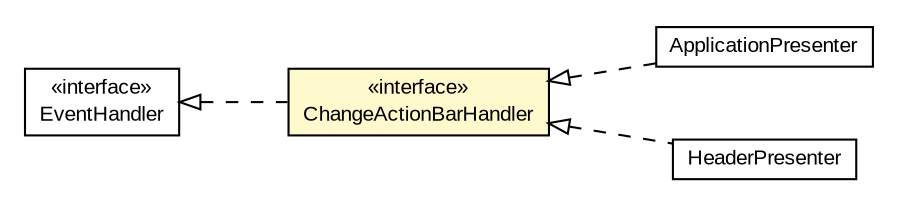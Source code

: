 #!/usr/local/bin/dot
#
# Class diagram 
# Generated by UMLGraph version R5_6-24-gf6e263 (http://www.umlgraph.org/)
#

digraph G {
	edge [fontname="arial",fontsize=10,labelfontname="arial",labelfontsize=10];
	node [fontname="arial",fontsize=10,shape=plaintext];
	nodesep=0.25;
	ranksep=0.5;
	rankdir=LR;
	// com.gwtplatform.carstore.client.application.ApplicationPresenter
	c181884 [label=<<table title="com.gwtplatform.carstore.client.application.ApplicationPresenter" border="0" cellborder="1" cellspacing="0" cellpadding="2" port="p" href="../ApplicationPresenter.html">
		<tr><td><table border="0" cellspacing="0" cellpadding="1">
<tr><td align="center" balign="center"> ApplicationPresenter </td></tr>
		</table></td></tr>
		</table>>, URL="../ApplicationPresenter.html", fontname="arial", fontcolor="black", fontsize=10.0];
	// com.gwtplatform.carstore.client.application.event.ChangeActionBarEvent.ChangeActionBarHandler
	c181940 [label=<<table title="com.gwtplatform.carstore.client.application.event.ChangeActionBarEvent.ChangeActionBarHandler" border="0" cellborder="1" cellspacing="0" cellpadding="2" port="p" bgcolor="lemonChiffon" href="./ChangeActionBarEvent.ChangeActionBarHandler.html">
		<tr><td><table border="0" cellspacing="0" cellpadding="1">
<tr><td align="center" balign="center"> &#171;interface&#187; </td></tr>
<tr><td align="center" balign="center"> ChangeActionBarHandler </td></tr>
		</table></td></tr>
		</table>>, URL="./ChangeActionBarEvent.ChangeActionBarHandler.html", fontname="arial", fontcolor="black", fontsize=10.0];
	// com.gwtplatform.carstore.client.application.widget.header.HeaderPresenter
	c182015 [label=<<table title="com.gwtplatform.carstore.client.application.widget.header.HeaderPresenter" border="0" cellborder="1" cellspacing="0" cellpadding="2" port="p" href="../widget/header/HeaderPresenter.html">
		<tr><td><table border="0" cellspacing="0" cellpadding="1">
<tr><td align="center" balign="center"> HeaderPresenter </td></tr>
		</table></td></tr>
		</table>>, URL="../widget/header/HeaderPresenter.html", fontname="arial", fontcolor="black", fontsize=10.0];
	//com.gwtplatform.carstore.client.application.ApplicationPresenter implements com.gwtplatform.carstore.client.application.event.ChangeActionBarEvent.ChangeActionBarHandler
	c181940:p -> c181884:p [dir=back,arrowtail=empty,style=dashed];
	//com.gwtplatform.carstore.client.application.event.ChangeActionBarEvent.ChangeActionBarHandler implements com.google.gwt.event.shared.EventHandler
	c182129:p -> c181940:p [dir=back,arrowtail=empty,style=dashed];
	//com.gwtplatform.carstore.client.application.widget.header.HeaderPresenter implements com.gwtplatform.carstore.client.application.event.ChangeActionBarEvent.ChangeActionBarHandler
	c181940:p -> c182015:p [dir=back,arrowtail=empty,style=dashed];
	// com.google.gwt.event.shared.EventHandler
	c182129 [label=<<table title="com.google.gwt.event.shared.EventHandler" border="0" cellborder="1" cellspacing="0" cellpadding="2" port="p" href="http://google-web-toolkit.googlecode.com/svn/javadoc/latest/com/google/gwt/event/shared/EventHandler.html">
		<tr><td><table border="0" cellspacing="0" cellpadding="1">
<tr><td align="center" balign="center"> &#171;interface&#187; </td></tr>
<tr><td align="center" balign="center"> EventHandler </td></tr>
		</table></td></tr>
		</table>>, URL="http://google-web-toolkit.googlecode.com/svn/javadoc/latest/com/google/gwt/event/shared/EventHandler.html", fontname="arial", fontcolor="black", fontsize=10.0];
}

